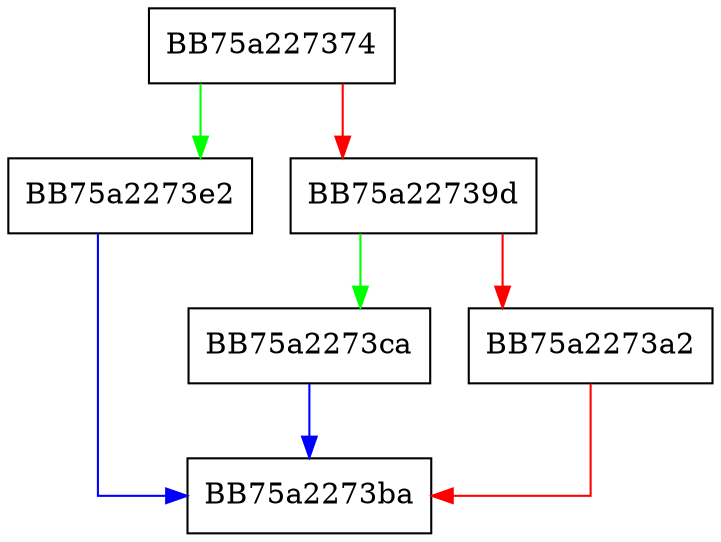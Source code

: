 digraph StringToResourceId {
  node [shape="box"];
  graph [splines=ortho];
  BB75a227374 -> BB75a2273e2 [color="green"];
  BB75a227374 -> BB75a22739d [color="red"];
  BB75a22739d -> BB75a2273ca [color="green"];
  BB75a22739d -> BB75a2273a2 [color="red"];
  BB75a2273a2 -> BB75a2273ba [color="red"];
  BB75a2273ca -> BB75a2273ba [color="blue"];
  BB75a2273e2 -> BB75a2273ba [color="blue"];
}